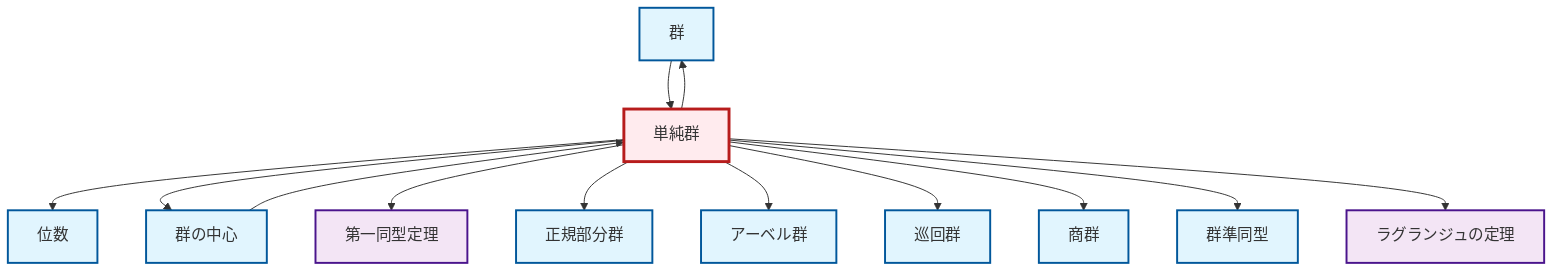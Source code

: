 graph TD
    classDef definition fill:#e1f5fe,stroke:#01579b,stroke-width:2px
    classDef theorem fill:#f3e5f5,stroke:#4a148c,stroke-width:2px
    classDef axiom fill:#fff3e0,stroke:#e65100,stroke-width:2px
    classDef example fill:#e8f5e9,stroke:#1b5e20,stroke-width:2px
    classDef current fill:#ffebee,stroke:#b71c1c,stroke-width:3px
    def-group["群"]:::definition
    def-order["位数"]:::definition
    def-normal-subgroup["正規部分群"]:::definition
    def-quotient-group["商群"]:::definition
    thm-first-isomorphism["第一同型定理"]:::theorem
    def-simple-group["単純群"]:::definition
    def-cyclic-group["巡回群"]:::definition
    def-center-of-group["群の中心"]:::definition
    def-homomorphism["群準同型"]:::definition
    def-abelian-group["アーベル群"]:::definition
    thm-lagrange["ラグランジュの定理"]:::theorem
    def-simple-group --> def-order
    def-simple-group --> def-center-of-group
    def-group --> def-simple-group
    def-simple-group --> def-group
    def-simple-group --> thm-first-isomorphism
    def-center-of-group --> def-simple-group
    def-simple-group --> def-normal-subgroup
    def-simple-group --> def-abelian-group
    def-simple-group --> def-cyclic-group
    def-simple-group --> def-quotient-group
    def-simple-group --> def-homomorphism
    def-simple-group --> thm-lagrange
    class def-simple-group current
